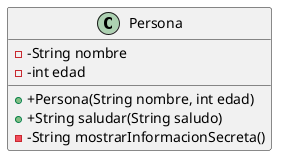 @startuml Persona
class Persona {
    - -String nombre
    - -int edad
    + +Persona(String nombre, int edad)
    + +String saludar(String saludo)
    - -String mostrarInformacionSecreta()
}
@enduml
